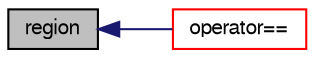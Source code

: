 digraph "region"
{
  bgcolor="transparent";
  edge [fontname="FreeSans",fontsize="10",labelfontname="FreeSans",labelfontsize="10"];
  node [fontname="FreeSans",fontsize="10",shape=record];
  rankdir="LR";
  Node5 [label="region",height=0.2,width=0.4,color="black", fillcolor="grey75", style="filled", fontcolor="black"];
  Node5 -> Node6 [dir="back",color="midnightblue",fontsize="10",style="solid",fontname="FreeSans"];
  Node6 [label="operator==",height=0.2,width=0.4,color="red",URL="$a24826.html#af95103760587d407595ffcab8dde196d"];
}

